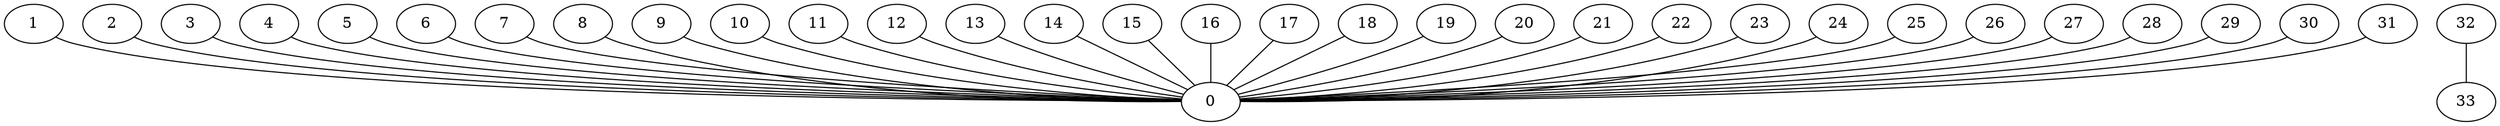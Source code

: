 graph G {
0;
1;
2;
3;
4;
5;
6;
7;
8;
9;
10;
11;
12;
13;
14;
15;
16;
17;
18;
19;
20;
21;
22;
23;
24;
25;
26;
27;
28;
29;
30;
31;
32;
33;
1--0 ;
3--0 ;
2--0 ;
5--0 ;
4--0 ;
6--0 ;
9--0 ;
8--0 ;
7--0 ;
11--0 ;
10--0 ;
13--0 ;
12--0 ;
15--0 ;
14--0 ;
16--0 ;
17--0 ;
18--0 ;
20--0 ;
19--0 ;
23--0 ;
22--0 ;
21--0 ;
25--0 ;
24--0 ;
27--0 ;
26--0 ;
28--0 ;
29--0 ;
31--0 ;
30--0 ;
32--33 ;
}
